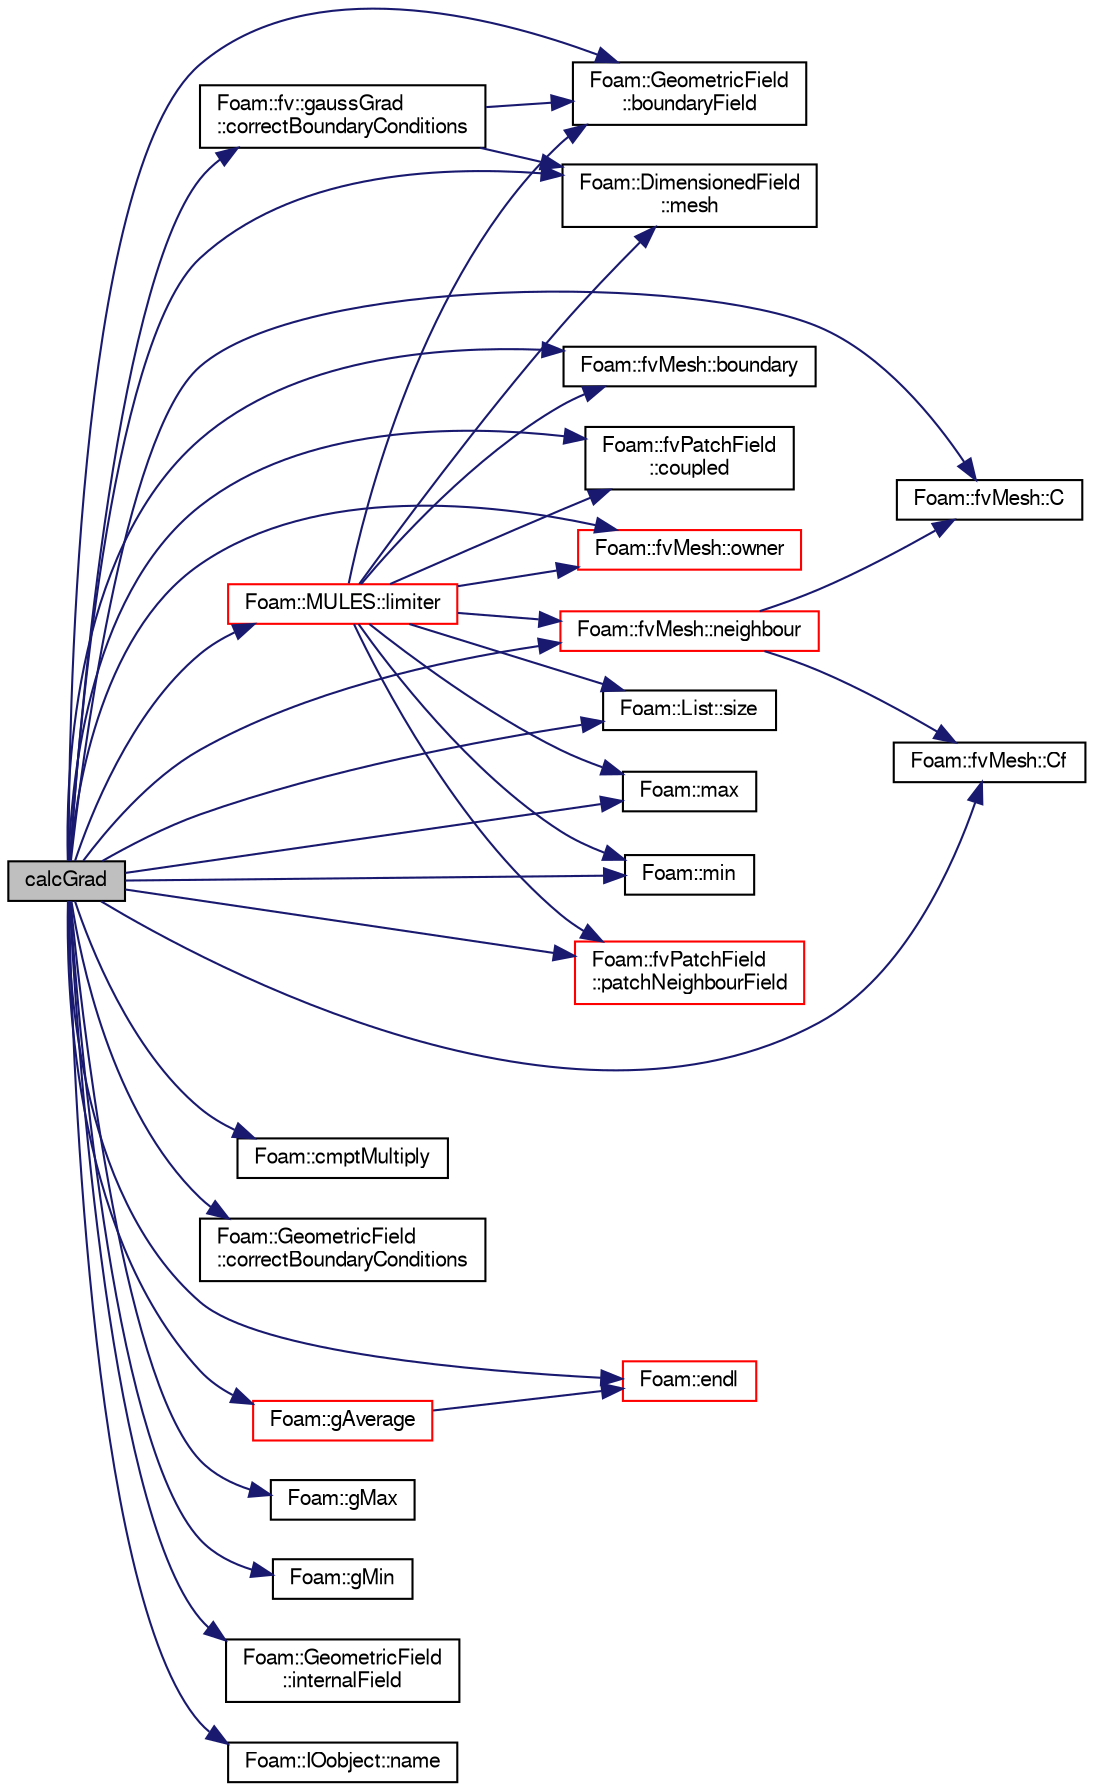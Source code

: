 digraph "calcGrad"
{
  bgcolor="transparent";
  edge [fontname="FreeSans",fontsize="10",labelfontname="FreeSans",labelfontsize="10"];
  node [fontname="FreeSans",fontsize="10",shape=record];
  rankdir="LR";
  Node690 [label="calcGrad",height=0.2,width=0.4,color="black", fillcolor="grey75", style="filled", fontcolor="black"];
  Node690 -> Node691 [color="midnightblue",fontsize="10",style="solid",fontname="FreeSans"];
  Node691 [label="Foam::fvMesh::boundary",height=0.2,width=0.4,color="black",URL="$a22766.html#a1fc8b179063cf5d6805da64ff1975126",tooltip="Return reference to boundary mesh. "];
  Node690 -> Node692 [color="midnightblue",fontsize="10",style="solid",fontname="FreeSans"];
  Node692 [label="Foam::GeometricField\l::boundaryField",height=0.2,width=0.4,color="black",URL="$a22434.html#a3c6c1a789b48ea0c5e8bff64f9c14f2d",tooltip="Return reference to GeometricBoundaryField. "];
  Node690 -> Node693 [color="midnightblue",fontsize="10",style="solid",fontname="FreeSans"];
  Node693 [label="Foam::fvMesh::C",height=0.2,width=0.4,color="black",URL="$a22766.html#a724799c6e3ba1bd41ad47529f330d066",tooltip="Return cell centres as volVectorField. "];
  Node690 -> Node694 [color="midnightblue",fontsize="10",style="solid",fontname="FreeSans"];
  Node694 [label="Foam::fvMesh::Cf",height=0.2,width=0.4,color="black",URL="$a22766.html#a11a9dd92f5a5c5fbc76a8e09f1d1df54",tooltip="Return face centres as surfaceVectorField. "];
  Node690 -> Node695 [color="midnightblue",fontsize="10",style="solid",fontname="FreeSans"];
  Node695 [label="Foam::cmptMultiply",height=0.2,width=0.4,color="black",URL="$a21124.html#aa9d8965aaebcf396a2acfeed4942976b"];
  Node690 -> Node696 [color="midnightblue",fontsize="10",style="solid",fontname="FreeSans"];
  Node696 [label="Foam::fv::gaussGrad\l::correctBoundaryConditions",height=0.2,width=0.4,color="black",URL="$a22538.html#aa6d3a74b8886adafb27d4f82a4383e23",tooltip="Correct the boundary values of the gradient using the patchField. "];
  Node696 -> Node692 [color="midnightblue",fontsize="10",style="solid",fontname="FreeSans"];
  Node696 -> Node697 [color="midnightblue",fontsize="10",style="solid",fontname="FreeSans"];
  Node697 [label="Foam::DimensionedField\l::mesh",height=0.2,width=0.4,color="black",URL="$a26390.html#a8f1110830348a1448a14ab5e3cf47e3b",tooltip="Return mesh. "];
  Node690 -> Node698 [color="midnightblue",fontsize="10",style="solid",fontname="FreeSans"];
  Node698 [label="Foam::GeometricField\l::correctBoundaryConditions",height=0.2,width=0.4,color="black",URL="$a22434.html#acaf6878ef900e593c4b20812f1b567d6",tooltip="Correct boundary field. "];
  Node690 -> Node699 [color="midnightblue",fontsize="10",style="solid",fontname="FreeSans"];
  Node699 [label="Foam::fvPatchField\l::coupled",height=0.2,width=0.4,color="black",URL="$a22354.html#a39c01db0e66d00fe0621a0c7e5fc4ead",tooltip="Return true if this patch field is coupled. "];
  Node690 -> Node700 [color="midnightblue",fontsize="10",style="solid",fontname="FreeSans"];
  Node700 [label="Foam::endl",height=0.2,width=0.4,color="red",URL="$a21124.html#a2db8fe02a0d3909e9351bb4275b23ce4",tooltip="Add newline and flush stream. "];
  Node690 -> Node702 [color="midnightblue",fontsize="10",style="solid",fontname="FreeSans"];
  Node702 [label="Foam::gAverage",height=0.2,width=0.4,color="red",URL="$a21124.html#ab45e56189711a2e5cdd381a0e2b6cc5c"];
  Node702 -> Node700 [color="midnightblue",fontsize="10",style="solid",fontname="FreeSans"];
  Node690 -> Node721 [color="midnightblue",fontsize="10",style="solid",fontname="FreeSans"];
  Node721 [label="Foam::gMax",height=0.2,width=0.4,color="black",URL="$a21124.html#ae8d631fb8e841947408bb711abfb1e67"];
  Node690 -> Node722 [color="midnightblue",fontsize="10",style="solid",fontname="FreeSans"];
  Node722 [label="Foam::gMin",height=0.2,width=0.4,color="black",URL="$a21124.html#aca330ee6cfe7d602300dbc5905f8c9f6"];
  Node690 -> Node723 [color="midnightblue",fontsize="10",style="solid",fontname="FreeSans"];
  Node723 [label="Foam::GeometricField\l::internalField",height=0.2,width=0.4,color="black",URL="$a22434.html#a9536140d36d69bbac40496f6b817aa0a",tooltip="Return internal field. "];
  Node690 -> Node724 [color="midnightblue",fontsize="10",style="solid",fontname="FreeSans"];
  Node724 [label="Foam::MULES::limiter",height=0.2,width=0.4,color="red",URL="$a21136.html#ae90eb6b771613f9ffe9bbe814bc2d479"];
  Node724 -> Node692 [color="midnightblue",fontsize="10",style="solid",fontname="FreeSans"];
  Node724 -> Node697 [color="midnightblue",fontsize="10",style="solid",fontname="FreeSans"];
  Node724 -> Node726 [color="midnightblue",fontsize="10",style="solid",fontname="FreeSans"];
  Node726 [label="Foam::fvMesh::owner",height=0.2,width=0.4,color="red",URL="$a22766.html#a16e7eb254c4fd2d1d7ac4d5d71f6c9f9",tooltip="Internal face owner. "];
  Node724 -> Node729 [color="midnightblue",fontsize="10",style="solid",fontname="FreeSans"];
  Node729 [label="Foam::fvMesh::neighbour",height=0.2,width=0.4,color="red",URL="$a22766.html#aab1a7f2af09b33005a527e107c7b3fad",tooltip="Internal face neighbour. "];
  Node729 -> Node693 [color="midnightblue",fontsize="10",style="solid",fontname="FreeSans"];
  Node729 -> Node694 [color="midnightblue",fontsize="10",style="solid",fontname="FreeSans"];
  Node724 -> Node710 [color="midnightblue",fontsize="10",style="solid",fontname="FreeSans"];
  Node710 [label="Foam::List::size",height=0.2,width=0.4,color="black",URL="$a25694.html#a8a5f6fa29bd4b500caf186f60245b384",tooltip="Override size to be inconsistent with allocated storage. "];
  Node724 -> Node846 [color="midnightblue",fontsize="10",style="solid",fontname="FreeSans"];
  Node846 [label="Foam::max",height=0.2,width=0.4,color="black",URL="$a21124.html#ac993e906cf2774ae77e666bc24e81733"];
  Node724 -> Node901 [color="midnightblue",fontsize="10",style="solid",fontname="FreeSans"];
  Node901 [label="Foam::min",height=0.2,width=0.4,color="black",URL="$a21124.html#a253e112ad2d56d96230ff39ea7f442dc"];
  Node724 -> Node691 [color="midnightblue",fontsize="10",style="solid",fontname="FreeSans"];
  Node724 -> Node699 [color="midnightblue",fontsize="10",style="solid",fontname="FreeSans"];
  Node724 -> Node1008 [color="midnightblue",fontsize="10",style="solid",fontname="FreeSans"];
  Node1008 [label="Foam::fvPatchField\l::patchNeighbourField",height=0.2,width=0.4,color="red",URL="$a22354.html#a3eee7e8e27377d66dd0f20d3697d6b78",tooltip="Return patchField on the opposite patch of a coupled patch. "];
  Node690 -> Node846 [color="midnightblue",fontsize="10",style="solid",fontname="FreeSans"];
  Node690 -> Node697 [color="midnightblue",fontsize="10",style="solid",fontname="FreeSans"];
  Node690 -> Node901 [color="midnightblue",fontsize="10",style="solid",fontname="FreeSans"];
  Node690 -> Node894 [color="midnightblue",fontsize="10",style="solid",fontname="FreeSans"];
  Node894 [label="Foam::IOobject::name",height=0.2,width=0.4,color="black",URL="$a26142.html#acc80e00a8ac919288fb55bd14cc88bf6",tooltip="Return name. "];
  Node690 -> Node729 [color="midnightblue",fontsize="10",style="solid",fontname="FreeSans"];
  Node690 -> Node726 [color="midnightblue",fontsize="10",style="solid",fontname="FreeSans"];
  Node690 -> Node1008 [color="midnightblue",fontsize="10",style="solid",fontname="FreeSans"];
  Node690 -> Node710 [color="midnightblue",fontsize="10",style="solid",fontname="FreeSans"];
}
